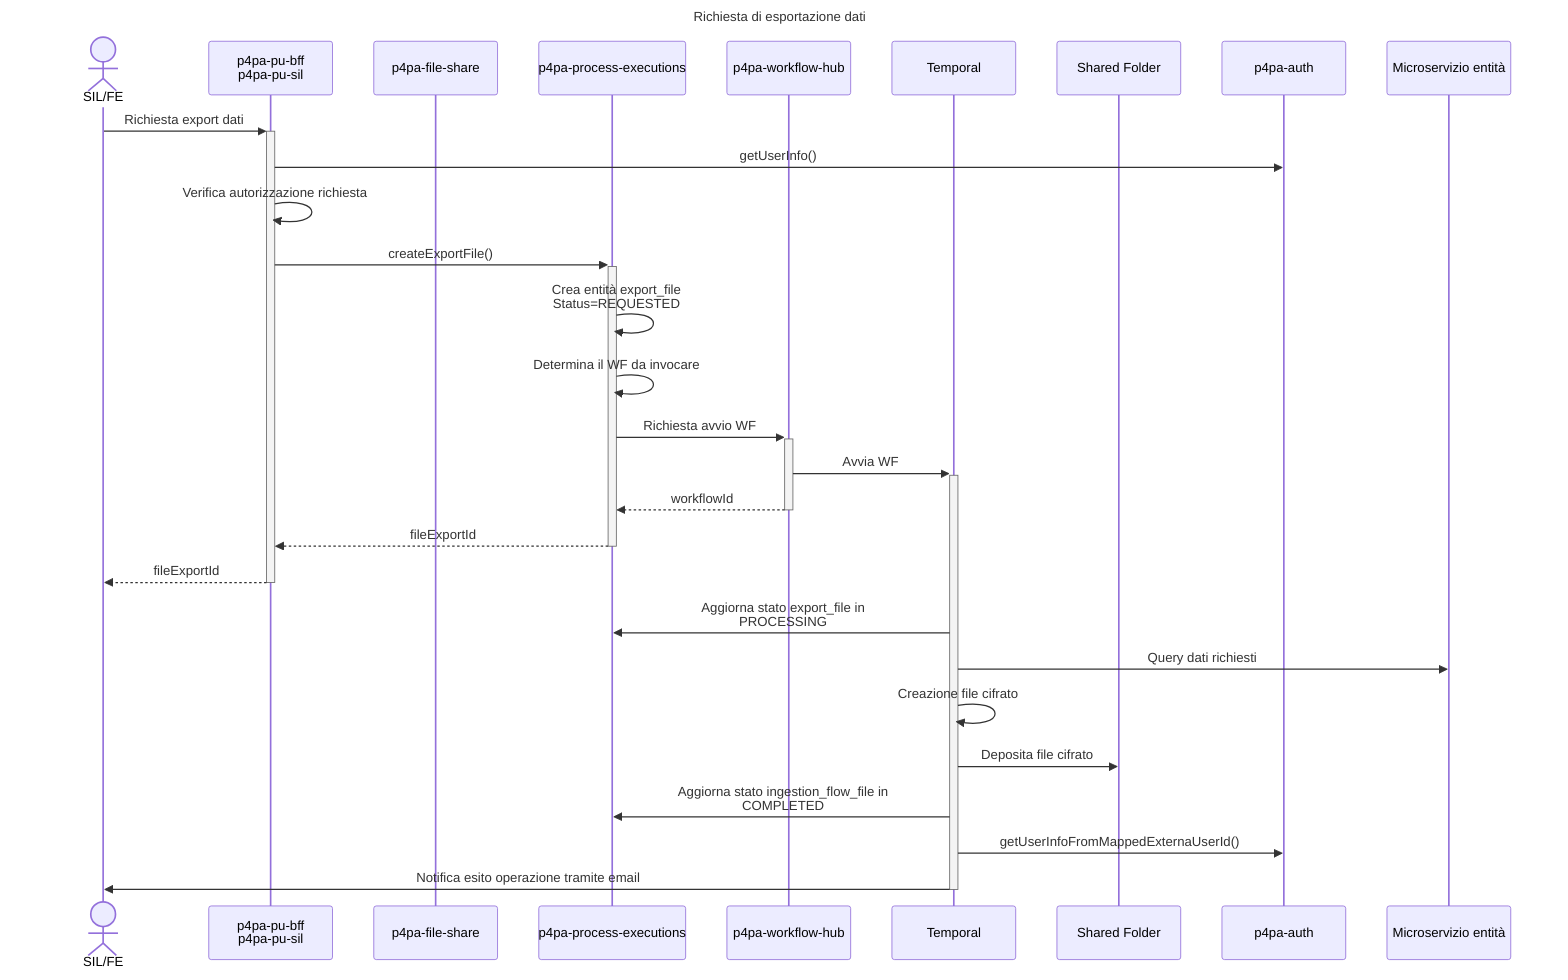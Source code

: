 ---
title: Richiesta di esportazione dati
---
sequenceDiagram
    actor CLIENT as SIL/FE
    participant BFF as p4pa-pu-bff<BR />p4pa-pu-sil
    participant MS_FILESHARE as p4pa-file-share
    participant MS_PROCESS_EXECUTIONS as p4pa-process-executions
    participant MS_WF as p4pa-workflow-hub
    participant WF as Temporal
    participant SHARED as Shared Folder
    participant MS_AUTH as p4pa-auth
    participant MS_ENTITY as Microservizio entità

    CLIENT ->>+ BFF: Richiesta export dati
        BFF ->> MS_AUTH: getUserInfo()
        BFF ->> BFF: Verifica autorizzazione richiesta
        BFF ->>+ MS_PROCESS_EXECUTIONS: createExportFile()
            MS_PROCESS_EXECUTIONS ->> MS_PROCESS_EXECUTIONS: Crea entità export_file<BR />Status=REQUESTED
            MS_PROCESS_EXECUTIONS ->> MS_PROCESS_EXECUTIONS: Determina il WF da invocare
            MS_PROCESS_EXECUTIONS ->>+ MS_WF: Richiesta avvio WF
                MS_WF ->>+ WF: Avvia WF
                MS_WF -->>- MS_PROCESS_EXECUTIONS: workflowId
            MS_PROCESS_EXECUTIONS -->>- BFF: fileExportId
        BFF -->>- CLIENT: fileExportId

    WF ->> MS_PROCESS_EXECUTIONS: Aggiorna stato export_file in<BR />PROCESSING
    WF ->> MS_ENTITY: Query dati richiesti
    WF ->> WF: Creazione file cifrato
    WF ->> SHARED: Deposita file cifrato
    WF ->> MS_PROCESS_EXECUTIONS: Aggiorna stato ingestion_flow_file in<BR />COMPLETED
    WF ->> MS_AUTH: getUserInfoFromMappedExternaUserId()
    WF ->> CLIENT: Notifica esito operazione tramite email
    deactivate WF